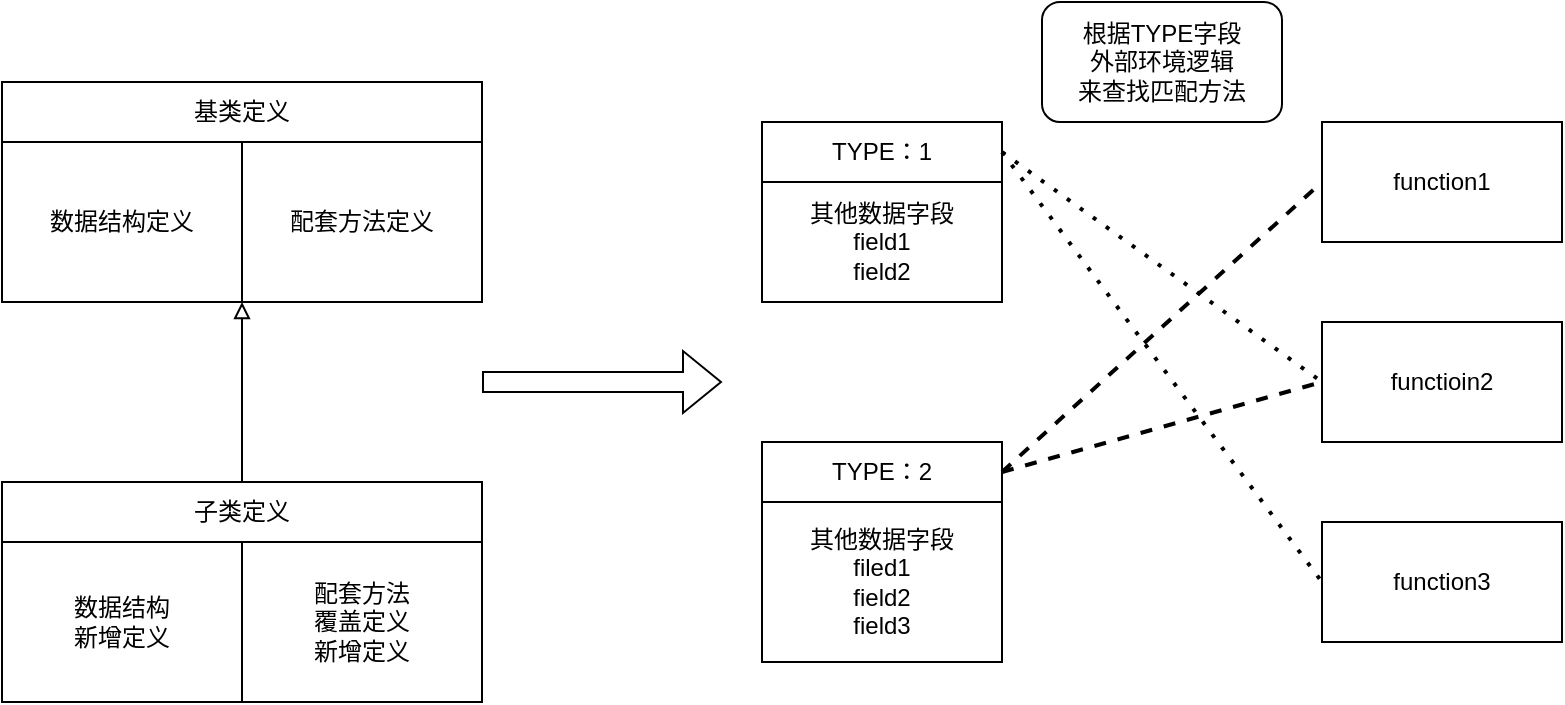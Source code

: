 <mxfile version="16.0.2" type="device"><diagram id="FF1eE46GKWgDeDvkGoFa" name="第 1 页"><mxGraphModel dx="1102" dy="865" grid="1" gridSize="10" guides="1" tooltips="1" connect="1" arrows="1" fold="1" page="1" pageScale="1" pageWidth="827" pageHeight="1169" math="0" shadow="0"><root><mxCell id="0"/><mxCell id="1" parent="0"/><mxCell id="Qn77_hIGSORz6cvm-DAh-1" value="数据结构定义" style="rounded=0;whiteSpace=wrap;html=1;" parent="1" vertex="1"><mxGeometry x="80" y="350" width="120" height="80" as="geometry"/></mxCell><mxCell id="Qn77_hIGSORz6cvm-DAh-2" value="配套方法定义" style="rounded=0;whiteSpace=wrap;html=1;" parent="1" vertex="1"><mxGeometry x="200" y="350" width="120" height="80" as="geometry"/></mxCell><mxCell id="Qn77_hIGSORz6cvm-DAh-3" value="基类定义" style="rounded=0;whiteSpace=wrap;html=1;" parent="1" vertex="1"><mxGeometry x="80" y="320" width="240" height="30" as="geometry"/></mxCell><mxCell id="CKEaLtnQW1IExDnHY6lU-1" value="数据结构&lt;br&gt;新增定义" style="rounded=0;whiteSpace=wrap;html=1;" vertex="1" parent="1"><mxGeometry x="80" y="550" width="120" height="80" as="geometry"/></mxCell><mxCell id="CKEaLtnQW1IExDnHY6lU-2" value="配套方法&lt;br&gt;覆盖定义&lt;br&gt;新增定义" style="rounded=0;whiteSpace=wrap;html=1;" vertex="1" parent="1"><mxGeometry x="200" y="550" width="120" height="80" as="geometry"/></mxCell><mxCell id="CKEaLtnQW1IExDnHY6lU-4" style="edgeStyle=orthogonalEdgeStyle;rounded=0;orthogonalLoop=1;jettySize=auto;html=1;entryX=0;entryY=1;entryDx=0;entryDy=0;endArrow=block;endFill=0;" edge="1" parent="1" source="CKEaLtnQW1IExDnHY6lU-3" target="Qn77_hIGSORz6cvm-DAh-2"><mxGeometry relative="1" as="geometry"/></mxCell><mxCell id="CKEaLtnQW1IExDnHY6lU-3" value="子类定义" style="rounded=0;whiteSpace=wrap;html=1;" vertex="1" parent="1"><mxGeometry x="80" y="520" width="240" height="30" as="geometry"/></mxCell><mxCell id="CKEaLtnQW1IExDnHY6lU-5" value="" style="shape=flexArrow;endArrow=classic;html=1;rounded=0;" edge="1" parent="1"><mxGeometry width="50" height="50" relative="1" as="geometry"><mxPoint x="320" y="470" as="sourcePoint"/><mxPoint x="440" y="470" as="targetPoint"/></mxGeometry></mxCell><mxCell id="CKEaLtnQW1IExDnHY6lU-7" value="其他数据字段&lt;br&gt;field1&lt;br&gt;field2" style="rounded=0;whiteSpace=wrap;html=1;" vertex="1" parent="1"><mxGeometry x="460" y="370" width="120" height="60" as="geometry"/></mxCell><mxCell id="CKEaLtnQW1IExDnHY6lU-8" value="TYPE：1" style="rounded=0;whiteSpace=wrap;html=1;" vertex="1" parent="1"><mxGeometry x="460" y="340" width="120" height="30" as="geometry"/></mxCell><mxCell id="CKEaLtnQW1IExDnHY6lU-9" value="其他数据字段&lt;br&gt;filed1&lt;br&gt;field2&lt;br&gt;field3" style="rounded=0;whiteSpace=wrap;html=1;" vertex="1" parent="1"><mxGeometry x="460" y="530" width="120" height="80" as="geometry"/></mxCell><mxCell id="CKEaLtnQW1IExDnHY6lU-10" value="TYPE：2" style="rounded=0;whiteSpace=wrap;html=1;" vertex="1" parent="1"><mxGeometry x="460" y="500" width="120" height="30" as="geometry"/></mxCell><mxCell id="CKEaLtnQW1IExDnHY6lU-11" value="根据TYPE字段&lt;br&gt;外部环境逻辑&lt;br&gt;来查找匹配方法" style="rounded=1;whiteSpace=wrap;html=1;" vertex="1" parent="1"><mxGeometry x="600" y="280" width="120" height="60" as="geometry"/></mxCell><mxCell id="CKEaLtnQW1IExDnHY6lU-12" value="function1" style="rounded=0;whiteSpace=wrap;html=1;" vertex="1" parent="1"><mxGeometry x="740" y="340" width="120" height="60" as="geometry"/></mxCell><mxCell id="CKEaLtnQW1IExDnHY6lU-13" value="functioin2" style="rounded=0;whiteSpace=wrap;html=1;" vertex="1" parent="1"><mxGeometry x="740" y="440" width="120" height="60" as="geometry"/></mxCell><mxCell id="CKEaLtnQW1IExDnHY6lU-14" value="function3" style="rounded=0;whiteSpace=wrap;html=1;" vertex="1" parent="1"><mxGeometry x="740" y="540" width="120" height="60" as="geometry"/></mxCell><mxCell id="CKEaLtnQW1IExDnHY6lU-15" value="" style="endArrow=none;dashed=1;html=1;dashPattern=1 3;strokeWidth=2;rounded=0;exitX=1;exitY=0.5;exitDx=0;exitDy=0;entryX=0;entryY=0.5;entryDx=0;entryDy=0;" edge="1" parent="1" source="CKEaLtnQW1IExDnHY6lU-8" target="CKEaLtnQW1IExDnHY6lU-13"><mxGeometry width="50" height="50" relative="1" as="geometry"><mxPoint x="640" y="440" as="sourcePoint"/><mxPoint x="690" y="390" as="targetPoint"/></mxGeometry></mxCell><mxCell id="CKEaLtnQW1IExDnHY6lU-16" value="" style="endArrow=none;dashed=1;html=1;dashPattern=1 3;strokeWidth=2;rounded=0;exitX=1;exitY=0.5;exitDx=0;exitDy=0;entryX=0;entryY=0.5;entryDx=0;entryDy=0;" edge="1" parent="1" source="CKEaLtnQW1IExDnHY6lU-8" target="CKEaLtnQW1IExDnHY6lU-14"><mxGeometry width="50" height="50" relative="1" as="geometry"><mxPoint x="590" y="365" as="sourcePoint"/><mxPoint x="750" y="480" as="targetPoint"/></mxGeometry></mxCell><mxCell id="CKEaLtnQW1IExDnHY6lU-17" value="" style="endArrow=none;dashed=1;html=1;strokeWidth=2;rounded=0;exitX=1;exitY=0.5;exitDx=0;exitDy=0;entryX=0;entryY=0.5;entryDx=0;entryDy=0;" edge="1" parent="1" source="CKEaLtnQW1IExDnHY6lU-10" target="CKEaLtnQW1IExDnHY6lU-12"><mxGeometry width="50" height="50" relative="1" as="geometry"><mxPoint x="590" y="365" as="sourcePoint"/><mxPoint x="750" y="580" as="targetPoint"/></mxGeometry></mxCell><mxCell id="CKEaLtnQW1IExDnHY6lU-18" value="" style="endArrow=none;html=1;strokeWidth=2;rounded=0;exitX=1;exitY=0.5;exitDx=0;exitDy=0;entryX=0;entryY=0.5;entryDx=0;entryDy=0;dashed=1;" edge="1" parent="1" source="CKEaLtnQW1IExDnHY6lU-10" target="CKEaLtnQW1IExDnHY6lU-13"><mxGeometry width="50" height="50" relative="1" as="geometry"><mxPoint x="590" y="525" as="sourcePoint"/><mxPoint x="750" y="380" as="targetPoint"/></mxGeometry></mxCell></root></mxGraphModel></diagram></mxfile>